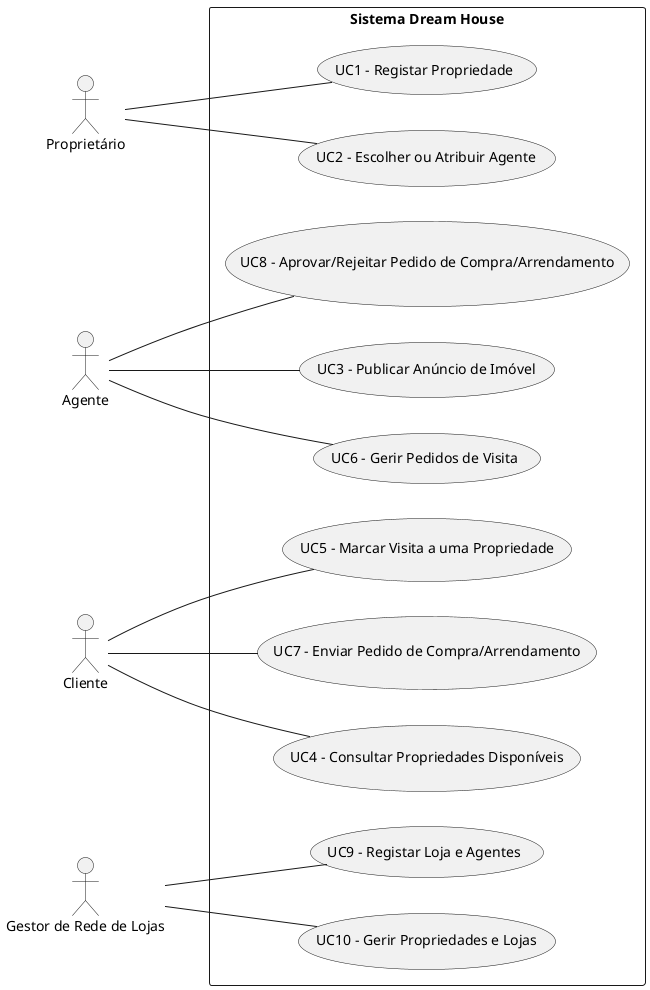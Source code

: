 @startuml
left to right direction

actor "Proprietário" as owner
actor "Agente" as agent
actor "Cliente" as client
actor "Gestor de Rede de Lojas" as manager

rectangle "Sistema Dream House" {

    usecase "UC1 - Registar Propriedade" as UC1
    usecase "UC2 - Escolher ou Atribuir Agente" as UC2
    usecase "UC3 - Publicar Anúncio de Imóvel" as UC3
    usecase "UC4 - Consultar Propriedades Disponíveis" as UC4
    usecase "UC5 - Marcar Visita a uma Propriedade" as UC5
    usecase "UC6 - Gerir Pedidos de Visita" as UC6
    usecase "UC7 - Enviar Pedido de Compra/Arrendamento" as UC7
    usecase "UC8 - Aprovar/Rejeitar Pedido de Compra/Arrendamento" as UC8
    usecase "UC9 - Registar Loja e Agentes" as UC9
    usecase "UC10 - Gerir Propriedades e Lojas" as UC10
}

' Relacionamentos dos atores com os casos de uso
owner -- UC1
owner -- UC2
agent -- UC3
client -- UC4
client -- UC5
agent -- UC6
client -- UC7
agent -- UC8
manager -- UC9
manager -- UC10

@enduml
